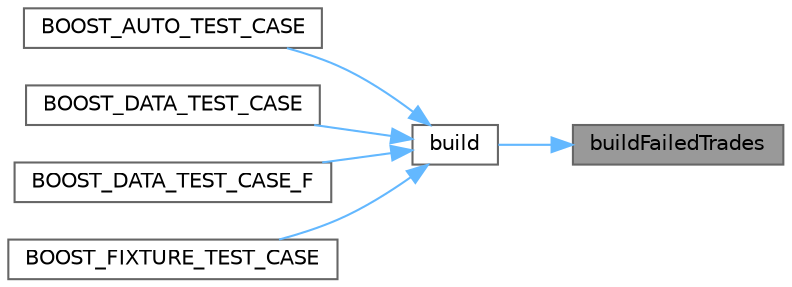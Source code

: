 digraph "buildFailedTrades"
{
 // INTERACTIVE_SVG=YES
 // LATEX_PDF_SIZE
  bgcolor="transparent";
  edge [fontname=Helvetica,fontsize=10,labelfontname=Helvetica,labelfontsize=10];
  node [fontname=Helvetica,fontsize=10,shape=box,height=0.2,width=0.4];
  rankdir="RL";
  Node1 [label="buildFailedTrades",height=0.2,width=0.4,color="gray40", fillcolor="grey60", style="filled", fontcolor="black",tooltip="Does this portfolio build failed trades?"];
  Node1 -> Node2 [dir="back",color="steelblue1",style="solid"];
  Node2 [label="build",height=0.2,width=0.4,color="grey40", fillcolor="white", style="filled",URL="$classore_1_1data_1_1_portfolio.html#a78b7a46465ae740388a7061e932a1f26",tooltip="Call build on all trades in the portfolio, the context is included in error messages."];
  Node2 -> Node3 [dir="back",color="steelblue1",style="solid"];
  Node3 [label="BOOST_AUTO_TEST_CASE",height=0.2,width=0.4,color="grey40", fillcolor="white", style="filled",URL="$test_2cbo_8cpp.html#a67b86d8f1ec7349d0a493f2479faa0a2",tooltip=" "];
  Node2 -> Node4 [dir="back",color="steelblue1",style="solid"];
  Node4 [label="BOOST_DATA_TEST_CASE",height=0.2,width=0.4,color="grey40", fillcolor="white", style="filled",URL="$cds_8cpp.html#a9cd88dc27cb4c692bf99276462cee565",tooltip=" "];
  Node2 -> Node5 [dir="back",color="steelblue1",style="solid"];
  Node5 [label="BOOST_DATA_TEST_CASE_F",height=0.2,width=0.4,color="grey40", fillcolor="white", style="filled",URL="$test_2fixings_8cpp.html#ad30d7669059cad5a015cab351d16e3b7",tooltip=" "];
  Node2 -> Node6 [dir="back",color="steelblue1",style="solid"];
  Node6 [label="BOOST_FIXTURE_TEST_CASE",height=0.2,width=0.4,color="grey40", fillcolor="white", style="filled",URL="$test_2fixings_8cpp.html#a8e7c4561d95fe2e9fce9d2ebb3fdb563",tooltip=" "];
}
